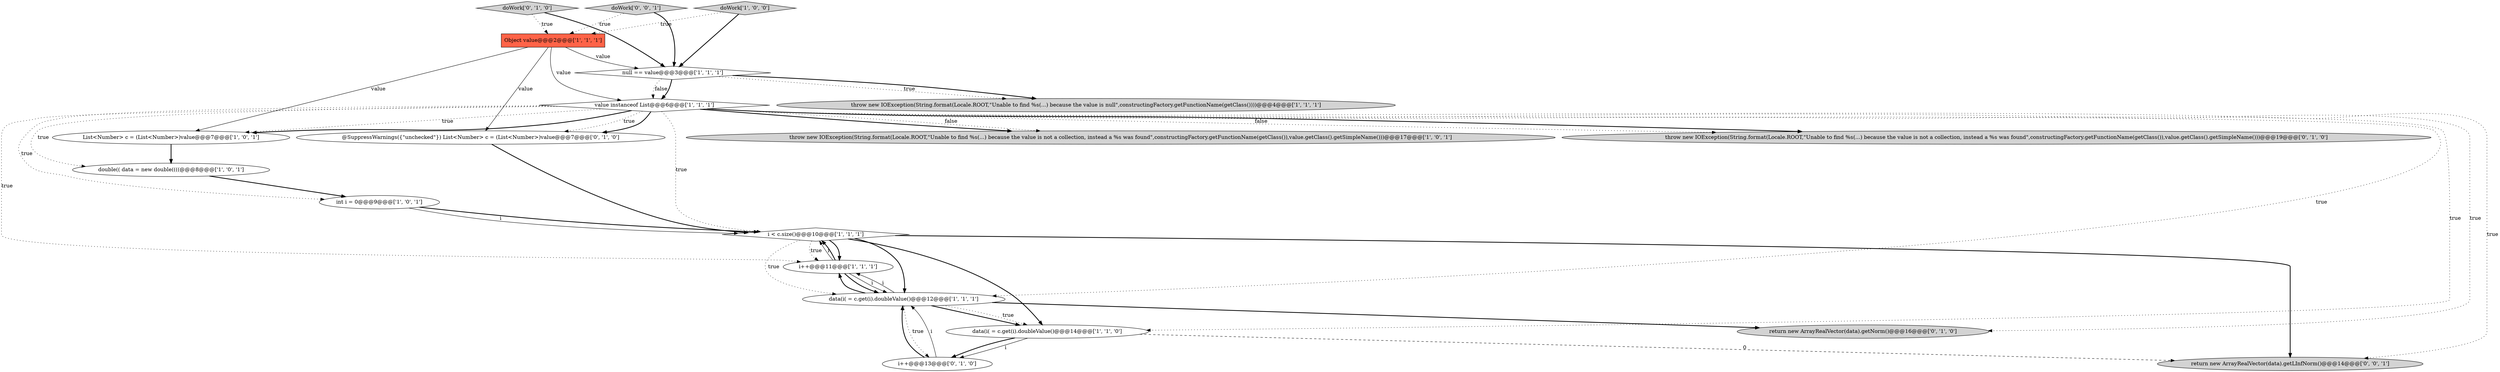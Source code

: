 digraph {
3 [style = filled, label = "int i = 0@@@9@@@['1', '0', '1']", fillcolor = white, shape = ellipse image = "AAA0AAABBB1BBB"];
13 [style = filled, label = "i++@@@13@@@['0', '1', '0']", fillcolor = white, shape = ellipse image = "AAA0AAABBB2BBB"];
17 [style = filled, label = "return new ArrayRealVector(data).getNorm()@@@16@@@['0', '1', '0']", fillcolor = lightgray, shape = ellipse image = "AAA0AAABBB2BBB"];
10 [style = filled, label = "Object value@@@2@@@['1', '1', '1']", fillcolor = tomato, shape = box image = "AAA0AAABBB1BBB"];
1 [style = filled, label = "i < c.size()@@@10@@@['1', '1', '1']", fillcolor = white, shape = diamond image = "AAA0AAABBB1BBB"];
6 [style = filled, label = "throw new IOException(String.format(Locale.ROOT,\"Unable to find %s(...) because the value is not a collection, instead a %s was found\",constructingFactory.getFunctionName(getClass()),value.getClass().getSimpleName()))@@@17@@@['1', '0', '1']", fillcolor = lightgray, shape = ellipse image = "AAA0AAABBB1BBB"];
9 [style = filled, label = "i++@@@11@@@['1', '1', '1']", fillcolor = white, shape = ellipse image = "AAA0AAABBB1BBB"];
4 [style = filled, label = "double(( data = new double((((@@@8@@@['1', '0', '1']", fillcolor = white, shape = ellipse image = "AAA0AAABBB1BBB"];
5 [style = filled, label = "null == value@@@3@@@['1', '1', '1']", fillcolor = white, shape = diamond image = "AAA0AAABBB1BBB"];
12 [style = filled, label = "data(i( = c.get(i).doubleValue()@@@12@@@['1', '1', '1']", fillcolor = white, shape = ellipse image = "AAA0AAABBB1BBB"];
2 [style = filled, label = "value instanceof List@@@6@@@['1', '1', '1']", fillcolor = white, shape = diamond image = "AAA0AAABBB1BBB"];
15 [style = filled, label = "doWork['0', '1', '0']", fillcolor = lightgray, shape = diamond image = "AAA0AAABBB2BBB"];
16 [style = filled, label = "throw new IOException(String.format(Locale.ROOT,\"Unable to find %s(...) because the value is not a collection, instead a %s was found\",constructingFactory.getFunctionName(getClass()),value.getClass().getSimpleName()))@@@19@@@['0', '1', '0']", fillcolor = lightgray, shape = ellipse image = "AAA0AAABBB2BBB"];
8 [style = filled, label = "List<Number> c = (List<Number>)value@@@7@@@['1', '0', '1']", fillcolor = white, shape = ellipse image = "AAA0AAABBB1BBB"];
11 [style = filled, label = "data(i( = c.get(i).doubleValue()@@@14@@@['1', '1', '0']", fillcolor = white, shape = ellipse image = "AAA0AAABBB1BBB"];
18 [style = filled, label = "doWork['0', '0', '1']", fillcolor = lightgray, shape = diamond image = "AAA0AAABBB3BBB"];
14 [style = filled, label = "@SuppressWarnings({\"unchecked\"}) List<Number> c = (List<Number>)value@@@7@@@['0', '1', '0']", fillcolor = white, shape = ellipse image = "AAA0AAABBB2BBB"];
0 [style = filled, label = "throw new IOException(String.format(Locale.ROOT,\"Unable to find %s(...) because the value is null\",constructingFactory.getFunctionName(getClass())))@@@4@@@['1', '1', '1']", fillcolor = lightgray, shape = ellipse image = "AAA0AAABBB1BBB"];
7 [style = filled, label = "doWork['1', '0', '0']", fillcolor = lightgray, shape = diamond image = "AAA0AAABBB1BBB"];
19 [style = filled, label = "return new ArrayRealVector(data).getLInfNorm()@@@14@@@['0', '0', '1']", fillcolor = lightgray, shape = ellipse image = "AAA0AAABBB3BBB"];
2->3 [style = dotted, label="true"];
4->3 [style = bold, label=""];
12->9 [style = solid, label="i"];
11->13 [style = solid, label="i"];
7->10 [style = dotted, label="true"];
3->1 [style = bold, label=""];
2->6 [style = bold, label=""];
2->17 [style = dotted, label="true"];
12->17 [style = bold, label=""];
12->11 [style = bold, label=""];
10->14 [style = solid, label="value"];
10->8 [style = solid, label="value"];
15->10 [style = dotted, label="true"];
3->1 [style = solid, label="i"];
5->0 [style = dotted, label="true"];
9->1 [style = solid, label="i"];
12->9 [style = bold, label=""];
2->16 [style = dotted, label="false"];
13->12 [style = solid, label="i"];
1->11 [style = bold, label=""];
14->1 [style = bold, label=""];
1->9 [style = bold, label=""];
2->11 [style = dotted, label="true"];
12->11 [style = dotted, label="true"];
2->19 [style = dotted, label="true"];
5->2 [style = dotted, label="false"];
18->10 [style = dotted, label="true"];
5->2 [style = bold, label=""];
7->5 [style = bold, label=""];
12->13 [style = dotted, label="true"];
13->12 [style = bold, label=""];
15->5 [style = bold, label=""];
2->9 [style = dotted, label="true"];
5->0 [style = bold, label=""];
11->19 [style = dashed, label="0"];
2->1 [style = dotted, label="true"];
18->5 [style = bold, label=""];
1->9 [style = dotted, label="true"];
1->12 [style = dotted, label="true"];
2->4 [style = dotted, label="true"];
2->14 [style = bold, label=""];
11->13 [style = bold, label=""];
1->12 [style = bold, label=""];
2->12 [style = dotted, label="true"];
2->6 [style = dotted, label="false"];
2->14 [style = dotted, label="true"];
9->12 [style = bold, label=""];
8->4 [style = bold, label=""];
9->1 [style = bold, label=""];
1->19 [style = bold, label=""];
2->8 [style = bold, label=""];
9->12 [style = solid, label="i"];
2->8 [style = dotted, label="true"];
10->2 [style = solid, label="value"];
10->5 [style = solid, label="value"];
2->16 [style = bold, label=""];
}
